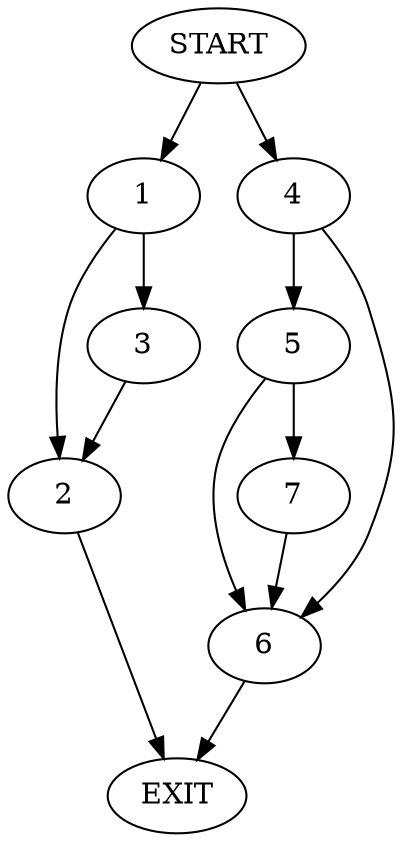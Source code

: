 digraph {
0 [label="START"]
8 [label="EXIT"]
0 -> 1
1 -> 2
1 -> 3
2 -> 8
3 -> 2
0 -> 4
4 -> 5
4 -> 6
6 -> 8
5 -> 7
5 -> 6
7 -> 6
}
